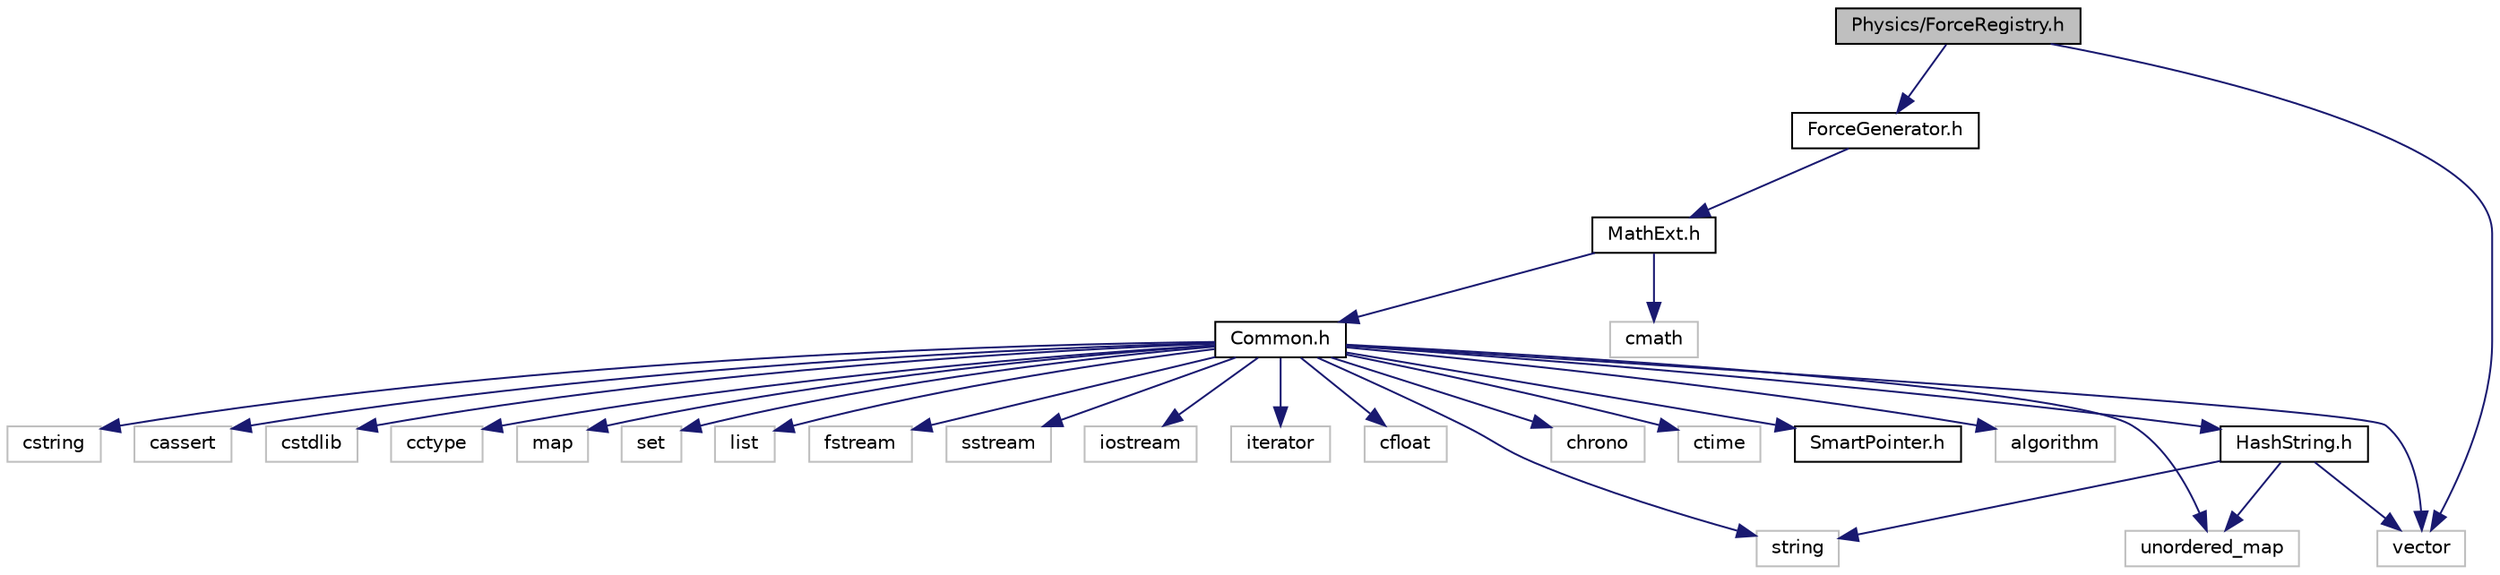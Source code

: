 digraph "Physics/ForceRegistry.h"
{
  edge [fontname="Helvetica",fontsize="10",labelfontname="Helvetica",labelfontsize="10"];
  node [fontname="Helvetica",fontsize="10",shape=record];
  Node1 [label="Physics/ForceRegistry.h",height=0.2,width=0.4,color="black", fillcolor="grey75", style="filled", fontcolor="black"];
  Node1 -> Node2 [color="midnightblue",fontsize="10",style="solid",fontname="Helvetica"];
  Node2 [label="ForceGenerator.h",height=0.2,width=0.4,color="black", fillcolor="white", style="filled",URL="$ForceGenerator_8h.html"];
  Node2 -> Node3 [color="midnightblue",fontsize="10",style="solid",fontname="Helvetica"];
  Node3 [label="MathExt.h",height=0.2,width=0.4,color="black", fillcolor="white", style="filled",URL="$MathExt_8h.html"];
  Node3 -> Node4 [color="midnightblue",fontsize="10",style="solid",fontname="Helvetica"];
  Node4 [label="cmath",height=0.2,width=0.4,color="grey75", fillcolor="white", style="filled"];
  Node3 -> Node5 [color="midnightblue",fontsize="10",style="solid",fontname="Helvetica"];
  Node5 [label="Common.h",height=0.2,width=0.4,color="black", fillcolor="white", style="filled",URL="$Common_8h.html"];
  Node5 -> Node6 [color="midnightblue",fontsize="10",style="solid",fontname="Helvetica"];
  Node6 [label="algorithm",height=0.2,width=0.4,color="grey75", fillcolor="white", style="filled"];
  Node5 -> Node7 [color="midnightblue",fontsize="10",style="solid",fontname="Helvetica"];
  Node7 [label="vector",height=0.2,width=0.4,color="grey75", fillcolor="white", style="filled"];
  Node5 -> Node8 [color="midnightblue",fontsize="10",style="solid",fontname="Helvetica"];
  Node8 [label="string",height=0.2,width=0.4,color="grey75", fillcolor="white", style="filled"];
  Node5 -> Node9 [color="midnightblue",fontsize="10",style="solid",fontname="Helvetica"];
  Node9 [label="cstring",height=0.2,width=0.4,color="grey75", fillcolor="white", style="filled"];
  Node5 -> Node10 [color="midnightblue",fontsize="10",style="solid",fontname="Helvetica"];
  Node10 [label="cassert",height=0.2,width=0.4,color="grey75", fillcolor="white", style="filled"];
  Node5 -> Node11 [color="midnightblue",fontsize="10",style="solid",fontname="Helvetica"];
  Node11 [label="cstdlib",height=0.2,width=0.4,color="grey75", fillcolor="white", style="filled"];
  Node5 -> Node12 [color="midnightblue",fontsize="10",style="solid",fontname="Helvetica"];
  Node12 [label="cctype",height=0.2,width=0.4,color="grey75", fillcolor="white", style="filled"];
  Node5 -> Node13 [color="midnightblue",fontsize="10",style="solid",fontname="Helvetica"];
  Node13 [label="map",height=0.2,width=0.4,color="grey75", fillcolor="white", style="filled"];
  Node5 -> Node14 [color="midnightblue",fontsize="10",style="solid",fontname="Helvetica"];
  Node14 [label="set",height=0.2,width=0.4,color="grey75", fillcolor="white", style="filled"];
  Node5 -> Node15 [color="midnightblue",fontsize="10",style="solid",fontname="Helvetica"];
  Node15 [label="list",height=0.2,width=0.4,color="grey75", fillcolor="white", style="filled"];
  Node5 -> Node16 [color="midnightblue",fontsize="10",style="solid",fontname="Helvetica"];
  Node16 [label="fstream",height=0.2,width=0.4,color="grey75", fillcolor="white", style="filled"];
  Node5 -> Node17 [color="midnightblue",fontsize="10",style="solid",fontname="Helvetica"];
  Node17 [label="sstream",height=0.2,width=0.4,color="grey75", fillcolor="white", style="filled"];
  Node5 -> Node18 [color="midnightblue",fontsize="10",style="solid",fontname="Helvetica"];
  Node18 [label="iostream",height=0.2,width=0.4,color="grey75", fillcolor="white", style="filled"];
  Node5 -> Node19 [color="midnightblue",fontsize="10",style="solid",fontname="Helvetica"];
  Node19 [label="iterator",height=0.2,width=0.4,color="grey75", fillcolor="white", style="filled"];
  Node5 -> Node20 [color="midnightblue",fontsize="10",style="solid",fontname="Helvetica"];
  Node20 [label="cfloat",height=0.2,width=0.4,color="grey75", fillcolor="white", style="filled"];
  Node5 -> Node21 [color="midnightblue",fontsize="10",style="solid",fontname="Helvetica"];
  Node21 [label="unordered_map",height=0.2,width=0.4,color="grey75", fillcolor="white", style="filled"];
  Node5 -> Node22 [color="midnightblue",fontsize="10",style="solid",fontname="Helvetica"];
  Node22 [label="chrono",height=0.2,width=0.4,color="grey75", fillcolor="white", style="filled"];
  Node5 -> Node23 [color="midnightblue",fontsize="10",style="solid",fontname="Helvetica"];
  Node23 [label="ctime",height=0.2,width=0.4,color="grey75", fillcolor="white", style="filled"];
  Node5 -> Node24 [color="midnightblue",fontsize="10",style="solid",fontname="Helvetica"];
  Node24 [label="HashString.h",height=0.2,width=0.4,color="black", fillcolor="white", style="filled",URL="$HashString_8h.html"];
  Node24 -> Node8 [color="midnightblue",fontsize="10",style="solid",fontname="Helvetica"];
  Node24 -> Node7 [color="midnightblue",fontsize="10",style="solid",fontname="Helvetica"];
  Node24 -> Node21 [color="midnightblue",fontsize="10",style="solid",fontname="Helvetica"];
  Node5 -> Node25 [color="midnightblue",fontsize="10",style="solid",fontname="Helvetica"];
  Node25 [label="SmartPointer.h",height=0.2,width=0.4,color="black", fillcolor="white", style="filled",URL="$SmartPointer_8h.html"];
  Node1 -> Node7 [color="midnightblue",fontsize="10",style="solid",fontname="Helvetica"];
}
